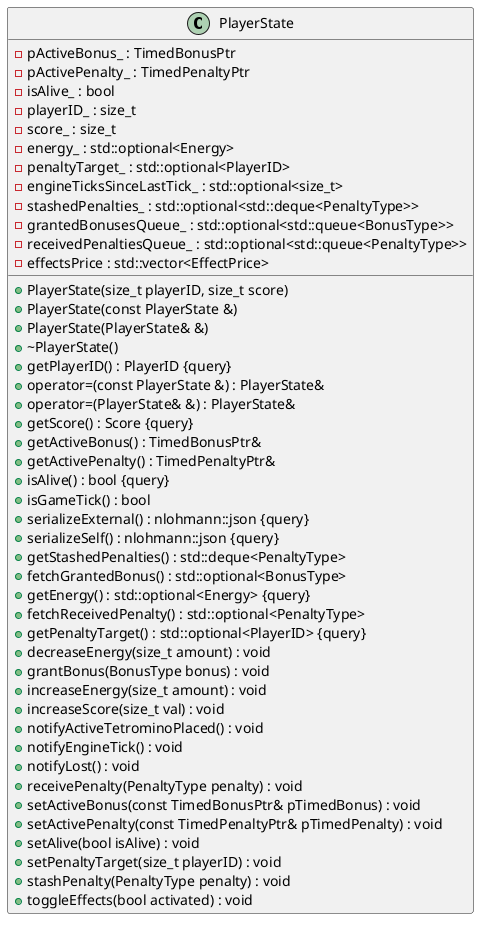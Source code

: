 @startuml PlayerStateClass





/' Objects '/

class PlayerState {
	+PlayerState(size_t playerID, size_t score)
	+PlayerState(const PlayerState &)
	+PlayerState(PlayerState& &)
	+~PlayerState()
	+getPlayerID() : PlayerID {query}
	+operator=(const PlayerState &) : PlayerState&
	+operator=(PlayerState& &) : PlayerState&
	+getScore() : Score {query}
	-pActiveBonus_ : TimedBonusPtr
	+getActiveBonus() : TimedBonusPtr&
	-pActivePenalty_ : TimedPenaltyPtr
	+getActivePenalty() : TimedPenaltyPtr&
	+isAlive() : bool {query}
	-isAlive_ : bool
	+isGameTick() : bool
	+serializeExternal() : nlohmann::json {query}
	+serializeSelf() : nlohmann::json {query}
	-playerID_ : size_t
	-score_ : size_t
	+getStashedPenalties() : std::deque<PenaltyType>
	+fetchGrantedBonus() : std::optional<BonusType>
	-energy_ : std::optional<Energy>
	+getEnergy() : std::optional<Energy> {query}
	+fetchReceivedPenalty() : std::optional<PenaltyType>
	+getPenaltyTarget() : std::optional<PlayerID> {query}
	-penaltyTarget_ : std::optional<PlayerID>
	-engineTicksSinceLastTick_ : std::optional<size_t>
	-stashedPenalties_ : std::optional<std::deque<PenaltyType>>
	-grantedBonusesQueue_ : std::optional<std::queue<BonusType>>
	-receivedPenaltiesQueue_ : std::optional<std::queue<PenaltyType>>
	-effectsPrice : std::vector<EffectPrice>
	+decreaseEnergy(size_t amount) : void
	+grantBonus(BonusType bonus) : void
	+increaseEnergy(size_t amount) : void
	+increaseScore(size_t val) : void
	+notifyActiveTetrominoPlaced() : void
	+notifyEngineTick() : void
	+notifyLost() : void
	+receivePenalty(PenaltyType penalty) : void
	+setActiveBonus(const TimedBonusPtr& pTimedBonus) : void
	+setActivePenalty(const TimedPenaltyPtr& pTimedPenalty) : void
	+setAlive(bool isAlive) : void
	+setPenaltyTarget(size_t playerID) : void
	+stashPenalty(PenaltyType penalty) : void
	+toggleEffects(bool activated) : void
}





/' Inheritance relationships '/




/' Aggregation relationships '/





/' Nested objects '/



@enduml
